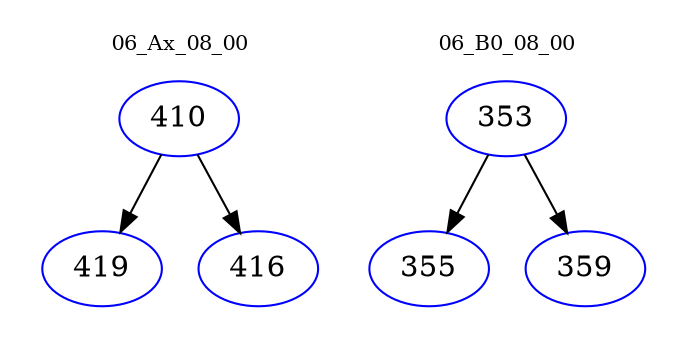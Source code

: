 digraph{
subgraph cluster_0 {
color = white
label = "06_Ax_08_00";
fontsize=10;
T0_410 [label="410", color="blue"]
T0_410 -> T0_419 [color="black"]
T0_419 [label="419", color="blue"]
T0_410 -> T0_416 [color="black"]
T0_416 [label="416", color="blue"]
}
subgraph cluster_1 {
color = white
label = "06_B0_08_00";
fontsize=10;
T1_353 [label="353", color="blue"]
T1_353 -> T1_355 [color="black"]
T1_355 [label="355", color="blue"]
T1_353 -> T1_359 [color="black"]
T1_359 [label="359", color="blue"]
}
}

